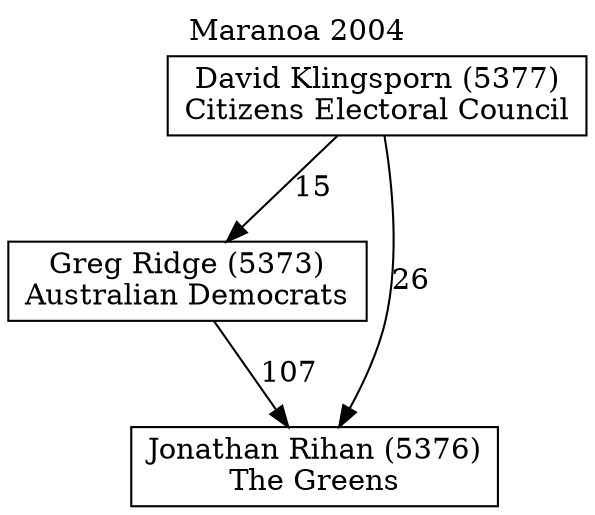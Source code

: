 // House preference flow
digraph "Jonathan Rihan (5376)_Maranoa_2004" {
	graph [label="Maranoa 2004" labelloc=t mclimit=10]
	node [shape=box]
	"David Klingsporn (5377)" [label="David Klingsporn (5377)
Citizens Electoral Council"]
	"Greg Ridge (5373)" [label="Greg Ridge (5373)
Australian Democrats"]
	"Jonathan Rihan (5376)" [label="Jonathan Rihan (5376)
The Greens"]
	"David Klingsporn (5377)" -> "Greg Ridge (5373)" [label=15]
	"David Klingsporn (5377)" -> "Jonathan Rihan (5376)" [label=26]
	"Greg Ridge (5373)" -> "Jonathan Rihan (5376)" [label=107]
}
